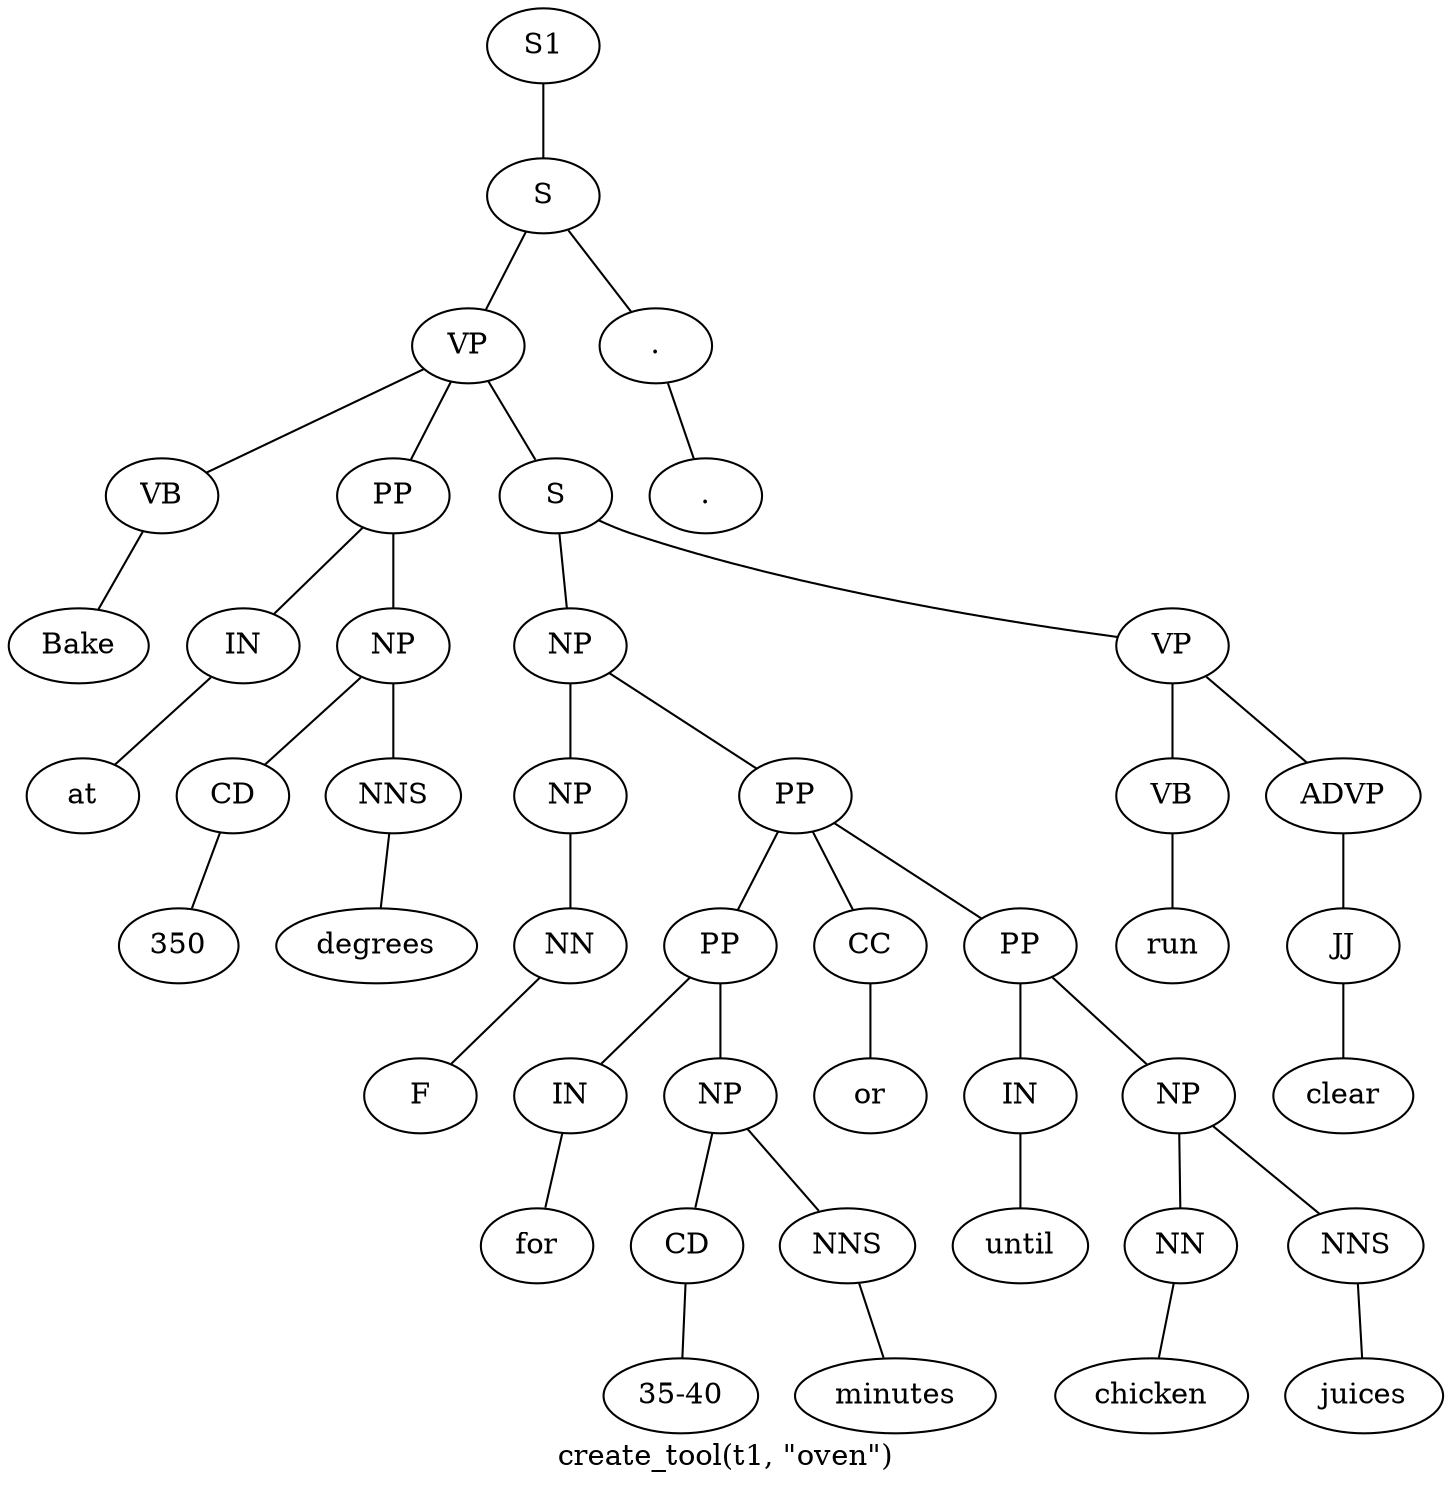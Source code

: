 graph SyntaxGraph {
	label = "create_tool(t1, \"oven\")";
	Node0 [label="S1"];
	Node1 [label="S"];
	Node2 [label="VP"];
	Node3 [label="VB"];
	Node4 [label="Bake"];
	Node5 [label="PP"];
	Node6 [label="IN"];
	Node7 [label="at"];
	Node8 [label="NP"];
	Node9 [label="CD"];
	Node10 [label="350"];
	Node11 [label="NNS"];
	Node12 [label="degrees"];
	Node13 [label="S"];
	Node14 [label="NP"];
	Node15 [label="NP"];
	Node16 [label="NN"];
	Node17 [label="F"];
	Node18 [label="PP"];
	Node19 [label="PP"];
	Node20 [label="IN"];
	Node21 [label="for"];
	Node22 [label="NP"];
	Node23 [label="CD"];
	Node24 [label="35-40"];
	Node25 [label="NNS"];
	Node26 [label="minutes"];
	Node27 [label="CC"];
	Node28 [label="or"];
	Node29 [label="PP"];
	Node30 [label="IN"];
	Node31 [label="until"];
	Node32 [label="NP"];
	Node33 [label="NN"];
	Node34 [label="chicken"];
	Node35 [label="NNS"];
	Node36 [label="juices"];
	Node37 [label="VP"];
	Node38 [label="VB"];
	Node39 [label="run"];
	Node40 [label="ADVP"];
	Node41 [label="JJ"];
	Node42 [label="clear"];
	Node43 [label="."];
	Node44 [label="."];

	Node0 -- Node1;
	Node1 -- Node2;
	Node1 -- Node43;
	Node2 -- Node3;
	Node2 -- Node5;
	Node2 -- Node13;
	Node3 -- Node4;
	Node5 -- Node6;
	Node5 -- Node8;
	Node6 -- Node7;
	Node8 -- Node9;
	Node8 -- Node11;
	Node9 -- Node10;
	Node11 -- Node12;
	Node13 -- Node14;
	Node13 -- Node37;
	Node14 -- Node15;
	Node14 -- Node18;
	Node15 -- Node16;
	Node16 -- Node17;
	Node18 -- Node19;
	Node18 -- Node27;
	Node18 -- Node29;
	Node19 -- Node20;
	Node19 -- Node22;
	Node20 -- Node21;
	Node22 -- Node23;
	Node22 -- Node25;
	Node23 -- Node24;
	Node25 -- Node26;
	Node27 -- Node28;
	Node29 -- Node30;
	Node29 -- Node32;
	Node30 -- Node31;
	Node32 -- Node33;
	Node32 -- Node35;
	Node33 -- Node34;
	Node35 -- Node36;
	Node37 -- Node38;
	Node37 -- Node40;
	Node38 -- Node39;
	Node40 -- Node41;
	Node41 -- Node42;
	Node43 -- Node44;
}